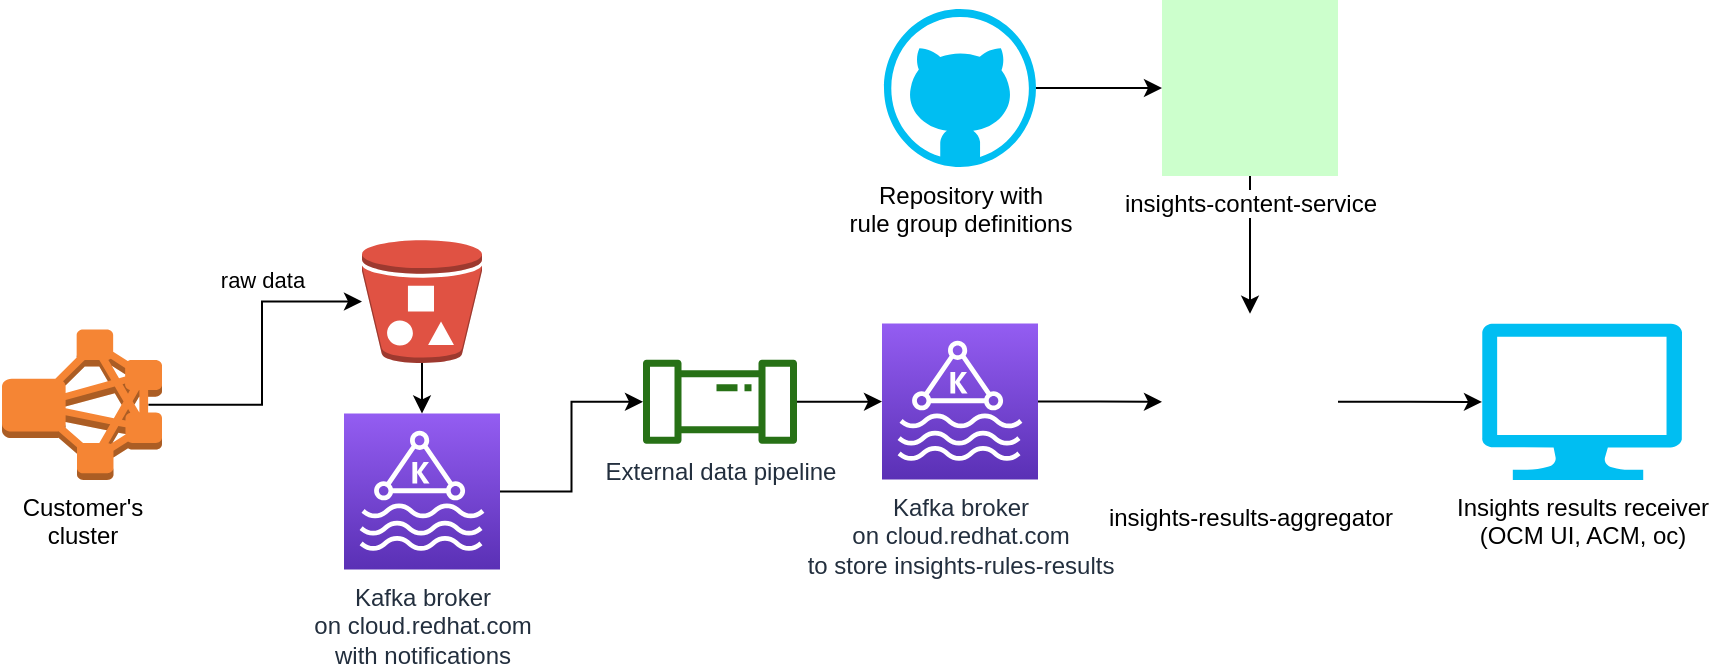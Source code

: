 <mxfile version="13.1.1" type="device"><diagram id="phspsPAT0KNex-SQ-uRQ" name="Page-1"><mxGraphModel dx="1067" dy="746" grid="1" gridSize="10" guides="1" tooltips="1" connect="1" arrows="1" fold="1" page="1" pageScale="1" pageWidth="850" pageHeight="1100" math="0" shadow="0"><root><mxCell id="0"/><mxCell id="1" parent="0"/><mxCell id="uOVUbWhrwbt0CYVbgN8j-1" style="edgeStyle=orthogonalEdgeStyle;rounded=0;orthogonalLoop=1;jettySize=auto;html=1;" edge="1" parent="1" source="uOVUbWhrwbt0CYVbgN8j-2" target="uOVUbWhrwbt0CYVbgN8j-6"><mxGeometry relative="1" as="geometry"/></mxCell><mxCell id="uOVUbWhrwbt0CYVbgN8j-2" value="Kafka broker&lt;br&gt;&lt;div&gt;on cloud.redhat.com&lt;/div&gt;&lt;div&gt;with notifications&lt;br&gt;&lt;/div&gt;" style="outlineConnect=0;fontColor=#232F3E;gradientColor=#945DF2;gradientDirection=north;fillColor=#5A30B5;strokeColor=#ffffff;dashed=0;verticalLabelPosition=bottom;verticalAlign=top;align=center;html=1;fontSize=12;fontStyle=0;aspect=fixed;shape=mxgraph.aws4.resourceIcon;resIcon=mxgraph.aws4.managed_streaming_for_kafka;" vertex="1" parent="1"><mxGeometry x="251" y="356.75" width="78" height="78" as="geometry"/></mxCell><mxCell id="uOVUbWhrwbt0CYVbgN8j-3" value="" style="edgeStyle=orthogonalEdgeStyle;rounded=0;orthogonalLoop=1;jettySize=auto;html=1;" edge="1" parent="1" source="uOVUbWhrwbt0CYVbgN8j-4" target="uOVUbWhrwbt0CYVbgN8j-13"><mxGeometry relative="1" as="geometry"/></mxCell><mxCell id="uOVUbWhrwbt0CYVbgN8j-4" value="Kafka broker&lt;br&gt;&lt;div&gt;on cloud.redhat.com&lt;/div&gt;&lt;div&gt;to store insights-rules-results&lt;br&gt;&lt;/div&gt;" style="outlineConnect=0;fontColor=#232F3E;gradientColor=#945DF2;gradientDirection=north;fillColor=#5A30B5;strokeColor=#ffffff;dashed=0;verticalLabelPosition=bottom;verticalAlign=top;align=center;html=1;fontSize=12;fontStyle=0;aspect=fixed;shape=mxgraph.aws4.resourceIcon;resIcon=mxgraph.aws4.managed_streaming_for_kafka;" vertex="1" parent="1"><mxGeometry x="520" y="311.755" width="78" height="78" as="geometry"/></mxCell><mxCell id="uOVUbWhrwbt0CYVbgN8j-5" value="" style="edgeStyle=orthogonalEdgeStyle;rounded=0;orthogonalLoop=1;jettySize=auto;html=1;" edge="1" parent="1" source="uOVUbWhrwbt0CYVbgN8j-6" target="uOVUbWhrwbt0CYVbgN8j-4"><mxGeometry relative="1" as="geometry"/></mxCell><mxCell id="uOVUbWhrwbt0CYVbgN8j-6" value="External data pipeline" style="outlineConnect=0;fontColor=#232F3E;gradientColor=none;fillColor=#277116;strokeColor=none;dashed=0;verticalLabelPosition=bottom;verticalAlign=top;align=center;html=1;fontSize=12;fontStyle=0;aspect=fixed;pointerEvents=1;shape=mxgraph.aws4.iot_analytics_pipeline;" vertex="1" parent="1"><mxGeometry x="400" y="329.875" width="78" height="42" as="geometry"/></mxCell><mxCell id="uOVUbWhrwbt0CYVbgN8j-7" style="edgeStyle=orthogonalEdgeStyle;rounded=0;orthogonalLoop=1;jettySize=auto;html=1;exitX=0.5;exitY=1;exitDx=0;exitDy=0;exitPerimeter=0;" edge="1" parent="1" source="uOVUbWhrwbt0CYVbgN8j-8" target="uOVUbWhrwbt0CYVbgN8j-2"><mxGeometry relative="1" as="geometry"/></mxCell><mxCell id="uOVUbWhrwbt0CYVbgN8j-8" value="" style="outlineConnect=0;dashed=0;verticalLabelPosition=bottom;verticalAlign=top;align=center;html=1;shape=mxgraph.aws3.bucket_with_objects;fillColor=#E05243;gradientColor=none;" vertex="1" parent="1"><mxGeometry x="260" y="270" width="60" height="61.5" as="geometry"/></mxCell><mxCell id="uOVUbWhrwbt0CYVbgN8j-9" value="raw data" style="edgeStyle=orthogonalEdgeStyle;rounded=0;orthogonalLoop=1;jettySize=auto;html=1;exitX=0.915;exitY=0.5;exitDx=0;exitDy=0;exitPerimeter=0;" edge="1" parent="1" source="uOVUbWhrwbt0CYVbgN8j-10" target="uOVUbWhrwbt0CYVbgN8j-8"><mxGeometry x="0.369" y="11" relative="1" as="geometry"><mxPoint x="250" y="352" as="targetPoint"/><mxPoint as="offset"/></mxGeometry></mxCell><mxCell id="uOVUbWhrwbt0CYVbgN8j-10" value="&lt;div&gt;Customer's&lt;/div&gt;&lt;div&gt; cluster&lt;/div&gt;" style="outlineConnect=0;dashed=0;verticalLabelPosition=bottom;verticalAlign=top;align=center;html=1;shape=mxgraph.aws3.emr_cluster;fillColor=#F58534;gradientColor=none;" vertex="1" parent="1"><mxGeometry x="80" y="314.75" width="80" height="75.25" as="geometry"/></mxCell><mxCell id="uOVUbWhrwbt0CYVbgN8j-11" value="&lt;div&gt;Insights results receiver&lt;/div&gt;&lt;div&gt;(OCM UI, ACM, oc)&lt;br&gt;&lt;/div&gt;" style="verticalLabelPosition=bottom;html=1;verticalAlign=top;align=center;strokeColor=none;fillColor=#00BEF2;shape=mxgraph.azure.computer;pointerEvents=1;" vertex="1" parent="1"><mxGeometry x="820" y="311.75" width="100" height="78.25" as="geometry"/></mxCell><mxCell id="uOVUbWhrwbt0CYVbgN8j-12" value="" style="edgeStyle=orthogonalEdgeStyle;rounded=0;orthogonalLoop=1;jettySize=auto;html=1;" edge="1" parent="1" source="uOVUbWhrwbt0CYVbgN8j-13" target="uOVUbWhrwbt0CYVbgN8j-11"><mxGeometry relative="1" as="geometry"/></mxCell><mxCell id="uOVUbWhrwbt0CYVbgN8j-13" value="&lt;div&gt;insights-results-aggregator&lt;/div&gt;&lt;div&gt;&lt;br&gt;&lt;/div&gt;" style="shape=image;html=1;verticalAlign=top;verticalLabelPosition=bottom;labelBackgroundColor=#ffffff;imageAspect=0;aspect=fixed;image=https://cdn2.iconfinder.com/data/icons/social-flat-buttons-3/512/hacker_news-128.png" vertex="1" parent="1"><mxGeometry x="660" y="306.875" width="88" height="88" as="geometry"/></mxCell><mxCell id="uOVUbWhrwbt0CYVbgN8j-25" value="" style="edgeStyle=orthogonalEdgeStyle;rounded=0;jumpStyle=gap;orthogonalLoop=1;jettySize=auto;html=1;" edge="1" parent="1" source="uOVUbWhrwbt0CYVbgN8j-15" target="uOVUbWhrwbt0CYVbgN8j-13"><mxGeometry relative="1" as="geometry"/></mxCell><mxCell id="uOVUbWhrwbt0CYVbgN8j-15" value="&lt;div&gt;insights-content-service&lt;/div&gt;" style="shape=image;html=1;verticalAlign=top;verticalLabelPosition=bottom;labelBackgroundColor=#ffffff;imageAspect=0;aspect=fixed;image=https://cdn3.iconfinder.com/data/icons/letters-and-numbers-1/32/letter_C_red-128.png;imageBackground=#CCFFCC;" vertex="1" parent="1"><mxGeometry x="660" y="150" width="88" height="88" as="geometry"/></mxCell><mxCell id="uOVUbWhrwbt0CYVbgN8j-16" value="" style="edgeStyle=orthogonalEdgeStyle;rounded=0;orthogonalLoop=1;jettySize=auto;html=1;" edge="1" parent="1" source="uOVUbWhrwbt0CYVbgN8j-17" target="uOVUbWhrwbt0CYVbgN8j-15"><mxGeometry relative="1" as="geometry"/></mxCell><mxCell id="uOVUbWhrwbt0CYVbgN8j-17" value="&lt;div&gt;Repository with&lt;/div&gt;&lt;div&gt;rule group definitions&lt;br&gt;&lt;/div&gt;" style="verticalLabelPosition=bottom;html=1;verticalAlign=top;align=center;strokeColor=none;fillColor=#00BEF2;shape=mxgraph.azure.github_code;pointerEvents=1;" vertex="1" parent="1"><mxGeometry x="521" y="154.5" width="76" height="79" as="geometry"/></mxCell></root></mxGraphModel></diagram></mxfile>